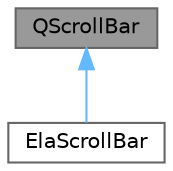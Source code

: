 digraph "QScrollBar"
{
 // LATEX_PDF_SIZE
  bgcolor="transparent";
  edge [fontname=Helvetica,fontsize=10,labelfontname=Helvetica,labelfontsize=10];
  node [fontname=Helvetica,fontsize=10,shape=box,height=0.2,width=0.4];
  Node1 [id="Node000001",label="QScrollBar",height=0.2,width=0.4,color="gray40", fillcolor="grey60", style="filled", fontcolor="black",tooltip="滚动条控件类"];
  Node1 -> Node2 [id="edge1_Node000001_Node000002",dir="back",color="steelblue1",style="solid",tooltip=" "];
  Node2 [id="Node000002",label="ElaScrollBar",height=0.2,width=0.4,color="gray40", fillcolor="white", style="filled",URL="$class_ela_scroll_bar.html",tooltip="自定义滚动条类，支持动画和上下文菜单"];
}
